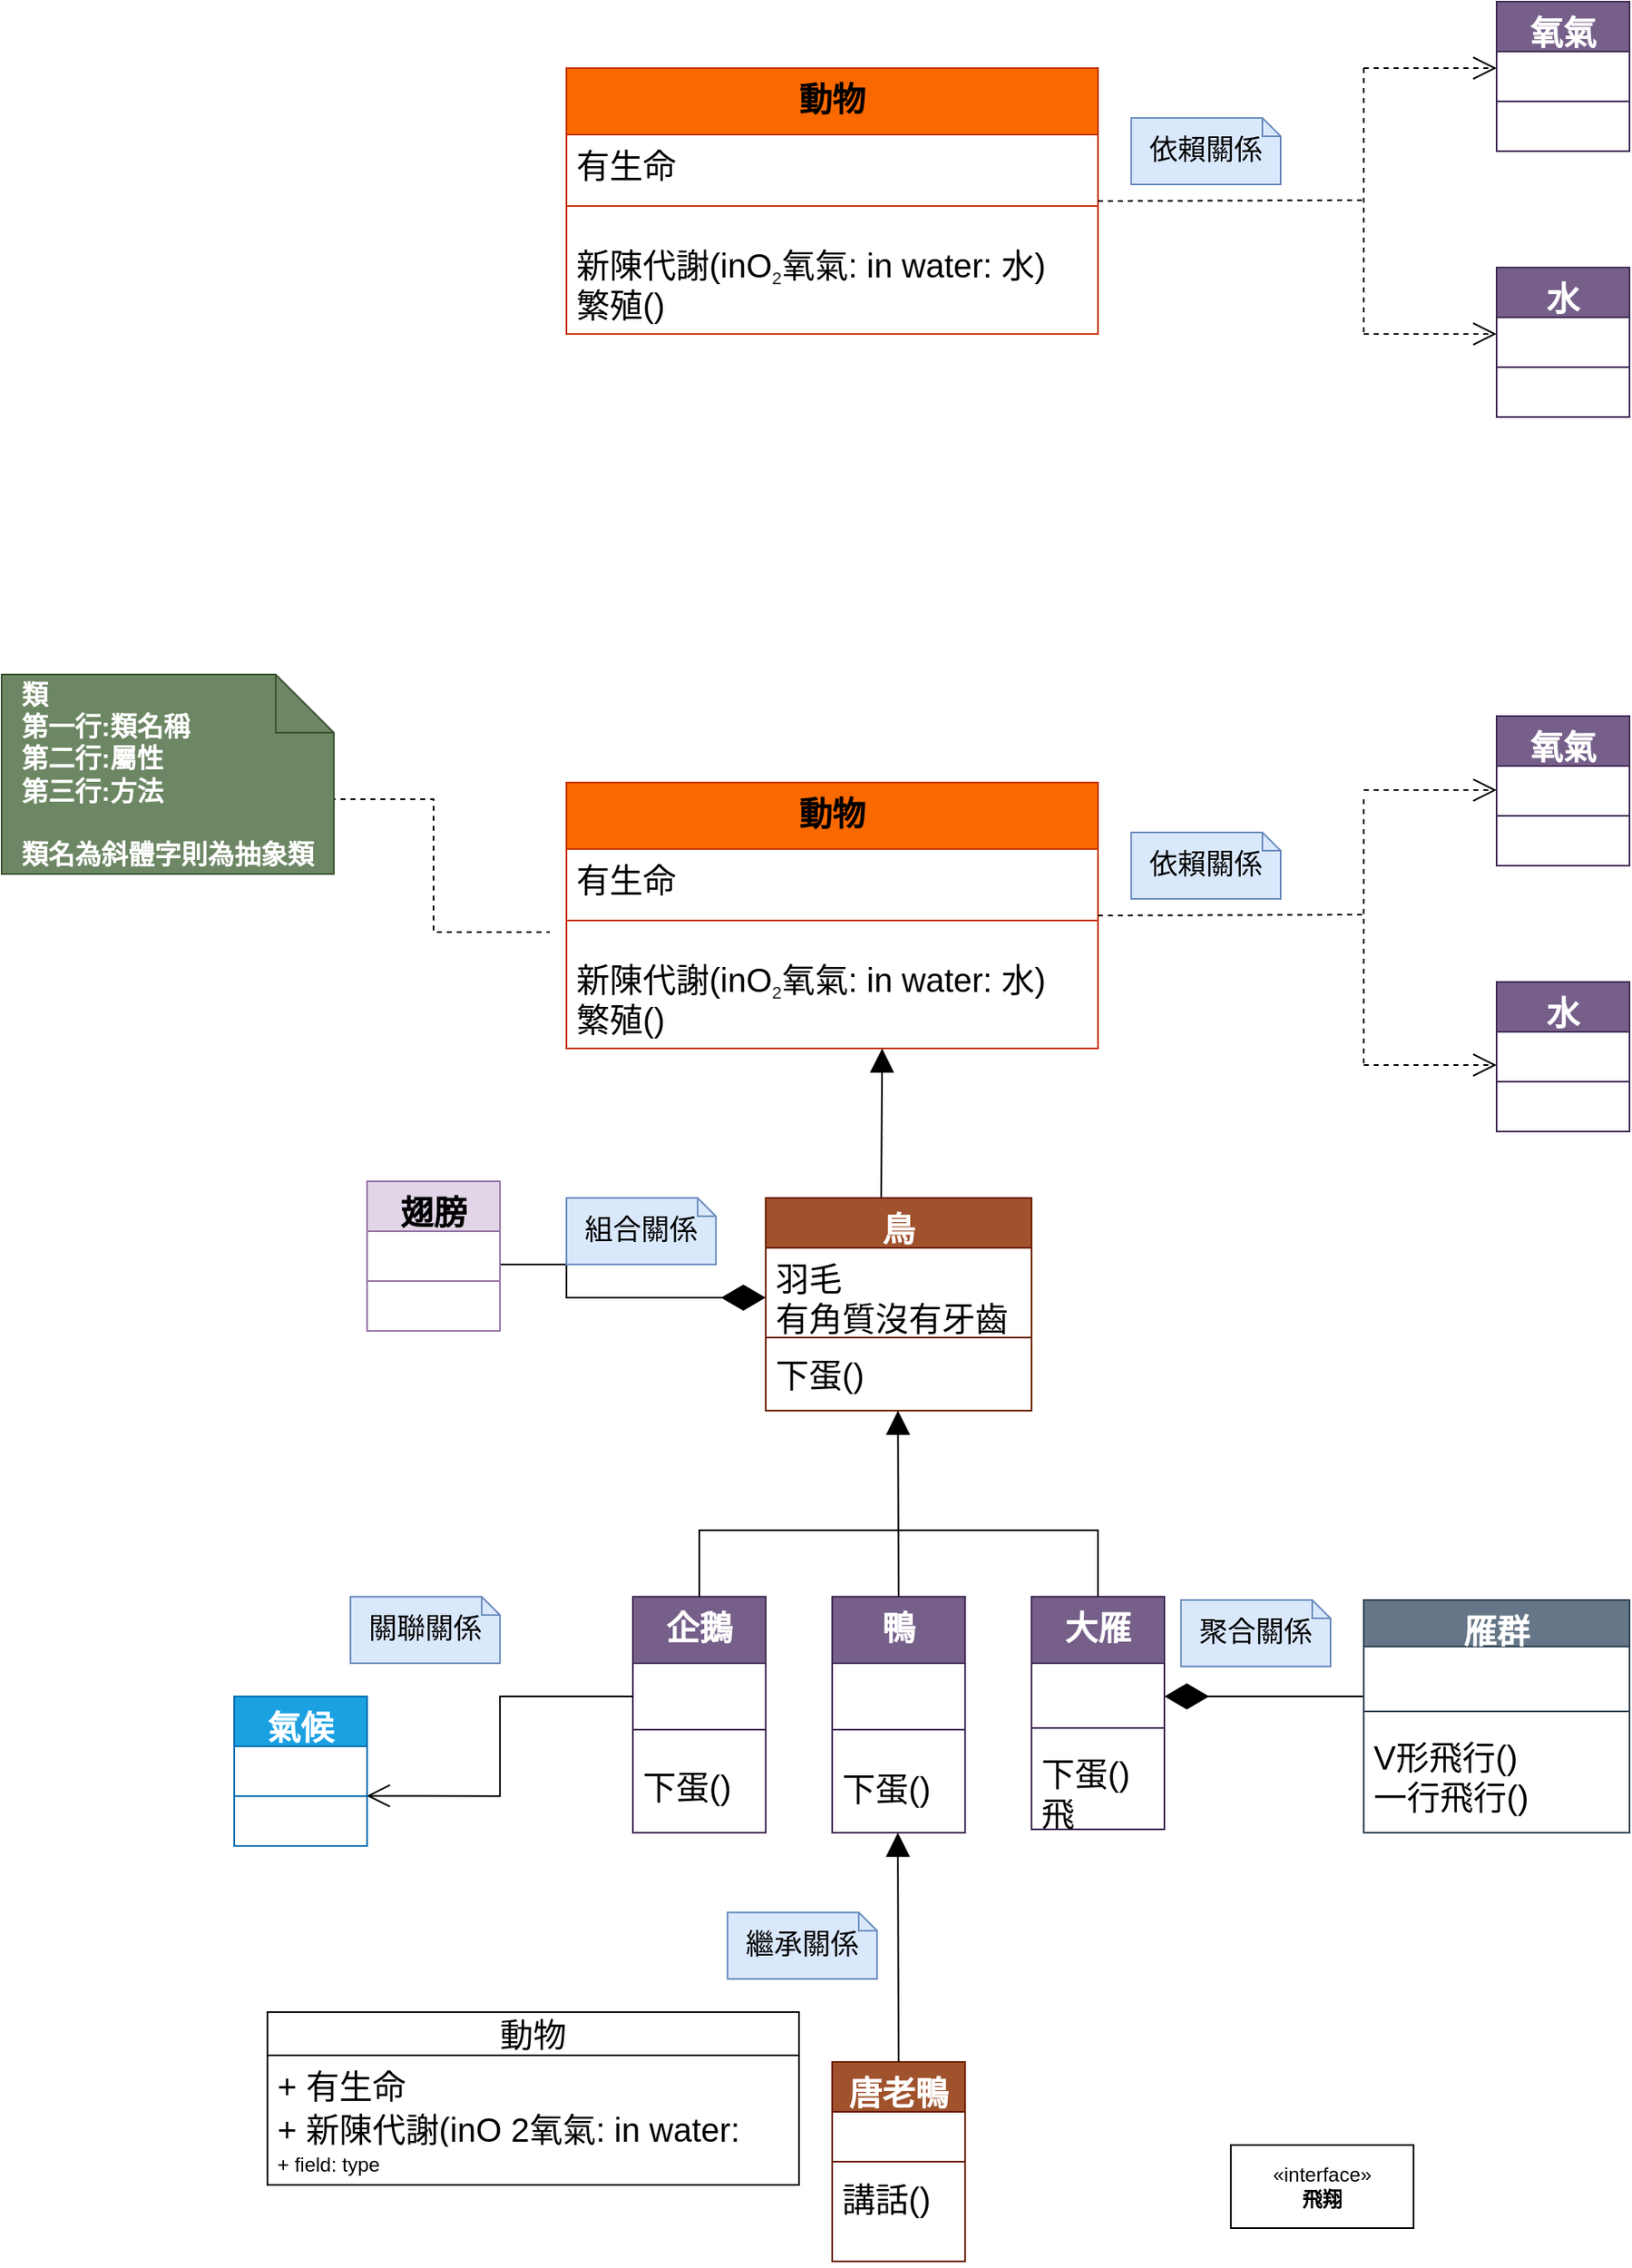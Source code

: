 <mxfile version="22.0.8" type="github">
  <diagram id="C5RBs43oDa-KdzZeNtuy" name="Page-1">
    <mxGraphModel dx="1366" dy="722" grid="1" gridSize="10" guides="1" tooltips="1" connect="1" arrows="1" fold="1" page="1" pageScale="1" pageWidth="827" pageHeight="1169" math="0" shadow="0">
      <root>
        <mxCell id="WIyWlLk6GJQsqaUBKTNV-0" />
        <mxCell id="WIyWlLk6GJQsqaUBKTNV-1" parent="WIyWlLk6GJQsqaUBKTNV-0" />
        <mxCell id="iETxbBGrQo1gQBxABtam-1" value="&lt;font style=&quot;font-size: 20px;&quot;&gt;動物&lt;/font&gt;" style="swimlane;fontStyle=1;align=center;verticalAlign=top;childLayout=stackLayout;horizontal=1;startSize=40;horizontalStack=0;resizeParent=1;resizeParentMax=0;resizeLast=0;collapsible=1;marginBottom=0;whiteSpace=wrap;html=1;arcSize=22;fillColor=#FA6800;strokeColor=#C73500;fontColor=#000000;" vertex="1" parent="WIyWlLk6GJQsqaUBKTNV-1">
          <mxGeometry x="640" y="80" width="320" height="160" as="geometry" />
        </mxCell>
        <mxCell id="iETxbBGrQo1gQBxABtam-2" value="&lt;font style=&quot;font-size: 20px;&quot;&gt;有生命&lt;/font&gt;" style="text;strokeColor=none;fillColor=none;align=left;verticalAlign=top;spacingLeft=4;spacingRight=4;overflow=hidden;rotatable=0;points=[[0,0.5],[1,0.5]];portConstraint=eastwest;whiteSpace=wrap;html=1;" vertex="1" parent="iETxbBGrQo1gQBxABtam-1">
          <mxGeometry y="40" width="320" height="26" as="geometry" />
        </mxCell>
        <mxCell id="iETxbBGrQo1gQBxABtam-3" value="" style="line;strokeWidth=1;fillColor=none;align=left;verticalAlign=middle;spacingTop=-1;spacingLeft=3;spacingRight=3;rotatable=0;labelPosition=right;points=[];portConstraint=eastwest;strokeColor=inherit;" vertex="1" parent="iETxbBGrQo1gQBxABtam-1">
          <mxGeometry y="66" width="320" height="34" as="geometry" />
        </mxCell>
        <mxCell id="iETxbBGrQo1gQBxABtam-4" value="&lt;font style=&quot;font-size: 20px;&quot;&gt;新陳代謝(inO&lt;span style=&quot;color: rgb(32, 33, 34); font-family: sans-serif; text-indent: 0em; background-color: rgb(255, 255, 255); line-height: 1.2em; display: inline-block; margin-bottom: -0.3em; vertical-align: -0.4em; font-size: 10.506px; animation-delay: -0.01ms !important; animation-duration: 0.01ms !important; animation-iteration-count: 1 !important; scroll-behavior: auto !important; transition-duration: 0ms !important;&quot;&gt;&lt;br style=&quot;animation-delay: -0.01ms !important; animation-duration: 0.01ms !important; animation-iteration-count: 1 !important; scroll-behavior: auto !important; transition-duration: 0ms !important;&quot;&gt;2&lt;/span&gt;氧氣: in water: 水)&lt;br&gt;繁殖()&lt;br&gt;&lt;/font&gt;" style="text;strokeColor=none;fillColor=none;align=left;verticalAlign=top;spacingLeft=4;spacingRight=4;overflow=hidden;rotatable=0;points=[[0,0.5],[1,0.5]];portConstraint=eastwest;whiteSpace=wrap;html=1;spacingTop=0;spacingBottom=0;" vertex="1" parent="iETxbBGrQo1gQBxABtam-1">
          <mxGeometry y="100" width="320" height="60" as="geometry" />
        </mxCell>
        <mxCell id="iETxbBGrQo1gQBxABtam-12" value="&lt;font style=&quot;font-size: 20px;&quot;&gt;氧氣&lt;/font&gt;" style="swimlane;fontStyle=1;align=center;verticalAlign=top;childLayout=stackLayout;horizontal=1;startSize=30;horizontalStack=0;resizeParent=1;resizeParentMax=0;resizeLast=0;collapsible=1;marginBottom=0;whiteSpace=wrap;html=1;fillColor=#76608a;strokeColor=#432D57;fontColor=#ffffff;" vertex="1" parent="WIyWlLk6GJQsqaUBKTNV-1">
          <mxGeometry x="1200" y="40" width="80" height="90" as="geometry" />
        </mxCell>
        <mxCell id="iETxbBGrQo1gQBxABtam-13" value="&amp;nbsp;&amp;nbsp;" style="text;strokeColor=none;fillColor=none;align=left;verticalAlign=top;spacingLeft=4;spacingRight=4;overflow=hidden;rotatable=0;points=[[0,0.5],[1,0.5]];portConstraint=eastwest;whiteSpace=wrap;html=1;" vertex="1" parent="iETxbBGrQo1gQBxABtam-12">
          <mxGeometry y="30" width="80" height="26" as="geometry" />
        </mxCell>
        <mxCell id="iETxbBGrQo1gQBxABtam-14" value="" style="line;strokeWidth=1;fillColor=none;align=left;verticalAlign=middle;spacingTop=-1;spacingLeft=3;spacingRight=3;rotatable=0;labelPosition=right;points=[];portConstraint=eastwest;strokeColor=inherit;" vertex="1" parent="iETxbBGrQo1gQBxABtam-12">
          <mxGeometry y="56" width="80" height="8" as="geometry" />
        </mxCell>
        <mxCell id="iETxbBGrQo1gQBxABtam-15" value="&amp;nbsp;&amp;nbsp;" style="text;strokeColor=none;fillColor=none;align=left;verticalAlign=top;spacingLeft=4;spacingRight=4;overflow=hidden;rotatable=0;points=[[0,0.5],[1,0.5]];portConstraint=eastwest;whiteSpace=wrap;html=1;" vertex="1" parent="iETxbBGrQo1gQBxABtam-12">
          <mxGeometry y="64" width="80" height="26" as="geometry" />
        </mxCell>
        <mxCell id="iETxbBGrQo1gQBxABtam-16" value="&lt;font style=&quot;font-size: 20px;&quot;&gt;水&lt;/font&gt;" style="swimlane;fontStyle=1;align=center;verticalAlign=top;childLayout=stackLayout;horizontal=1;startSize=30;horizontalStack=0;resizeParent=1;resizeParentMax=0;resizeLast=0;collapsible=1;marginBottom=0;whiteSpace=wrap;html=1;fillColor=#76608a;strokeColor=#432D57;fontColor=#ffffff;" vertex="1" parent="WIyWlLk6GJQsqaUBKTNV-1">
          <mxGeometry x="1200" y="200" width="80" height="90" as="geometry" />
        </mxCell>
        <mxCell id="iETxbBGrQo1gQBxABtam-17" value="&amp;nbsp;&amp;nbsp;" style="text;strokeColor=none;fillColor=none;align=left;verticalAlign=top;spacingLeft=4;spacingRight=4;overflow=hidden;rotatable=0;points=[[0,0.5],[1,0.5]];portConstraint=eastwest;whiteSpace=wrap;html=1;" vertex="1" parent="iETxbBGrQo1gQBxABtam-16">
          <mxGeometry y="30" width="80" height="26" as="geometry" />
        </mxCell>
        <mxCell id="iETxbBGrQo1gQBxABtam-18" value="" style="line;strokeWidth=1;fillColor=none;align=left;verticalAlign=middle;spacingTop=-1;spacingLeft=3;spacingRight=3;rotatable=0;labelPosition=right;points=[];portConstraint=eastwest;strokeColor=inherit;" vertex="1" parent="iETxbBGrQo1gQBxABtam-16">
          <mxGeometry y="56" width="80" height="8" as="geometry" />
        </mxCell>
        <mxCell id="iETxbBGrQo1gQBxABtam-19" value="&amp;nbsp;&amp;nbsp;" style="text;strokeColor=none;fillColor=none;align=left;verticalAlign=top;spacingLeft=4;spacingRight=4;overflow=hidden;rotatable=0;points=[[0,0.5],[1,0.5]];portConstraint=eastwest;whiteSpace=wrap;html=1;" vertex="1" parent="iETxbBGrQo1gQBxABtam-16">
          <mxGeometry y="64" width="80" height="26" as="geometry" />
        </mxCell>
        <mxCell id="iETxbBGrQo1gQBxABtam-21" value="&lt;font style=&quot;font-size: 17px;&quot;&gt;依賴關係&lt;/font&gt;" style="shape=note;size=11;whiteSpace=wrap;html=1;fillColor=#dae8fc;strokeColor=#6c8ebf;" vertex="1" parent="WIyWlLk6GJQsqaUBKTNV-1">
          <mxGeometry x="980" y="110" width="90" height="40" as="geometry" />
        </mxCell>
        <mxCell id="iETxbBGrQo1gQBxABtam-56" value="" style="endArrow=none;dashed=1;endFill=0;endSize=12;html=1;rounded=0;strokeWidth=1;" edge="1" parent="WIyWlLk6GJQsqaUBKTNV-1">
          <mxGeometry width="160" relative="1" as="geometry">
            <mxPoint x="1120" y="80" as="sourcePoint" />
            <mxPoint x="1120" y="240" as="targetPoint" />
          </mxGeometry>
        </mxCell>
        <mxCell id="iETxbBGrQo1gQBxABtam-57" value="" style="endArrow=none;dashed=1;endFill=0;endSize=12;html=1;rounded=0;strokeWidth=1;exitX=1;exitY=0.5;exitDx=0;exitDy=0;" edge="1" parent="WIyWlLk6GJQsqaUBKTNV-1" source="iETxbBGrQo1gQBxABtam-1">
          <mxGeometry width="160" relative="1" as="geometry">
            <mxPoint x="980" y="159.5" as="sourcePoint" />
            <mxPoint x="1120" y="159.5" as="targetPoint" />
          </mxGeometry>
        </mxCell>
        <mxCell id="iETxbBGrQo1gQBxABtam-58" value="&lt;font style=&quot;font-size: 20px;&quot;&gt;動物&lt;/font&gt;" style="swimlane;fontStyle=1;align=center;verticalAlign=top;childLayout=stackLayout;horizontal=1;startSize=40;horizontalStack=0;resizeParent=1;resizeParentMax=0;resizeLast=0;collapsible=1;marginBottom=0;whiteSpace=wrap;html=1;arcSize=22;fillColor=#FA6800;strokeColor=#C73500;fontColor=#000000;" vertex="1" parent="WIyWlLk6GJQsqaUBKTNV-1">
          <mxGeometry x="640" y="510" width="320" height="160" as="geometry" />
        </mxCell>
        <mxCell id="iETxbBGrQo1gQBxABtam-59" value="&lt;font style=&quot;font-size: 20px;&quot;&gt;有生命&lt;/font&gt;" style="text;strokeColor=none;fillColor=none;align=left;verticalAlign=top;spacingLeft=4;spacingRight=4;overflow=hidden;rotatable=0;points=[[0,0.5],[1,0.5]];portConstraint=eastwest;whiteSpace=wrap;html=1;" vertex="1" parent="iETxbBGrQo1gQBxABtam-58">
          <mxGeometry y="40" width="320" height="26" as="geometry" />
        </mxCell>
        <mxCell id="iETxbBGrQo1gQBxABtam-60" value="" style="line;strokeWidth=1;fillColor=none;align=left;verticalAlign=middle;spacingTop=-1;spacingLeft=3;spacingRight=3;rotatable=0;labelPosition=right;points=[];portConstraint=eastwest;strokeColor=inherit;" vertex="1" parent="iETxbBGrQo1gQBxABtam-58">
          <mxGeometry y="66" width="320" height="34" as="geometry" />
        </mxCell>
        <mxCell id="iETxbBGrQo1gQBxABtam-61" value="&lt;font style=&quot;font-size: 20px;&quot;&gt;新陳代謝(inO&lt;span style=&quot;color: rgb(32, 33, 34); font-family: sans-serif; text-indent: 0em; background-color: rgb(255, 255, 255); line-height: 1.2em; display: inline-block; margin-bottom: -0.3em; vertical-align: -0.4em; font-size: 10.506px; animation-delay: -0.01ms !important; animation-duration: 0.01ms !important; animation-iteration-count: 1 !important; scroll-behavior: auto !important; transition-duration: 0ms !important;&quot;&gt;&lt;br style=&quot;animation-delay: -0.01ms !important; animation-duration: 0.01ms !important; animation-iteration-count: 1 !important; scroll-behavior: auto !important; transition-duration: 0ms !important;&quot;&gt;2&lt;/span&gt;氧氣: in water: 水)&lt;br&gt;繁殖()&lt;br&gt;&lt;/font&gt;" style="text;strokeColor=none;fillColor=none;align=left;verticalAlign=top;spacingLeft=4;spacingRight=4;overflow=hidden;rotatable=0;points=[[0,0.5],[1,0.5]];portConstraint=eastwest;whiteSpace=wrap;html=1;spacingTop=0;spacingBottom=0;" vertex="1" parent="iETxbBGrQo1gQBxABtam-58">
          <mxGeometry y="100" width="320" height="60" as="geometry" />
        </mxCell>
        <mxCell id="iETxbBGrQo1gQBxABtam-62" value="&lt;font style=&quot;font-size: 20px;&quot;&gt;氧氣&lt;/font&gt;" style="swimlane;fontStyle=1;align=center;verticalAlign=top;childLayout=stackLayout;horizontal=1;startSize=30;horizontalStack=0;resizeParent=1;resizeParentMax=0;resizeLast=0;collapsible=1;marginBottom=0;whiteSpace=wrap;html=1;fillColor=#76608a;strokeColor=#432D57;fontColor=#ffffff;" vertex="1" parent="WIyWlLk6GJQsqaUBKTNV-1">
          <mxGeometry x="1200" y="470" width="80" height="90" as="geometry" />
        </mxCell>
        <mxCell id="iETxbBGrQo1gQBxABtam-63" value="&amp;nbsp;&amp;nbsp;" style="text;strokeColor=none;fillColor=none;align=left;verticalAlign=top;spacingLeft=4;spacingRight=4;overflow=hidden;rotatable=0;points=[[0,0.5],[1,0.5]];portConstraint=eastwest;whiteSpace=wrap;html=1;" vertex="1" parent="iETxbBGrQo1gQBxABtam-62">
          <mxGeometry y="30" width="80" height="26" as="geometry" />
        </mxCell>
        <mxCell id="iETxbBGrQo1gQBxABtam-64" value="" style="line;strokeWidth=1;fillColor=none;align=left;verticalAlign=middle;spacingTop=-1;spacingLeft=3;spacingRight=3;rotatable=0;labelPosition=right;points=[];portConstraint=eastwest;strokeColor=inherit;" vertex="1" parent="iETxbBGrQo1gQBxABtam-62">
          <mxGeometry y="56" width="80" height="8" as="geometry" />
        </mxCell>
        <mxCell id="iETxbBGrQo1gQBxABtam-65" value="&amp;nbsp;&amp;nbsp;" style="text;strokeColor=none;fillColor=none;align=left;verticalAlign=top;spacingLeft=4;spacingRight=4;overflow=hidden;rotatable=0;points=[[0,0.5],[1,0.5]];portConstraint=eastwest;whiteSpace=wrap;html=1;" vertex="1" parent="iETxbBGrQo1gQBxABtam-62">
          <mxGeometry y="64" width="80" height="26" as="geometry" />
        </mxCell>
        <mxCell id="iETxbBGrQo1gQBxABtam-66" value="&lt;font style=&quot;font-size: 20px;&quot;&gt;水&lt;/font&gt;" style="swimlane;fontStyle=1;align=center;verticalAlign=top;childLayout=stackLayout;horizontal=1;startSize=30;horizontalStack=0;resizeParent=1;resizeParentMax=0;resizeLast=0;collapsible=1;marginBottom=0;whiteSpace=wrap;html=1;fillColor=#76608a;strokeColor=#432D57;fontColor=#ffffff;" vertex="1" parent="WIyWlLk6GJQsqaUBKTNV-1">
          <mxGeometry x="1200" y="630" width="80" height="90" as="geometry" />
        </mxCell>
        <mxCell id="iETxbBGrQo1gQBxABtam-67" value="&amp;nbsp;&amp;nbsp;" style="text;strokeColor=none;fillColor=none;align=left;verticalAlign=top;spacingLeft=4;spacingRight=4;overflow=hidden;rotatable=0;points=[[0,0.5],[1,0.5]];portConstraint=eastwest;whiteSpace=wrap;html=1;" vertex="1" parent="iETxbBGrQo1gQBxABtam-66">
          <mxGeometry y="30" width="80" height="26" as="geometry" />
        </mxCell>
        <mxCell id="iETxbBGrQo1gQBxABtam-68" value="" style="line;strokeWidth=1;fillColor=none;align=left;verticalAlign=middle;spacingTop=-1;spacingLeft=3;spacingRight=3;rotatable=0;labelPosition=right;points=[];portConstraint=eastwest;strokeColor=inherit;" vertex="1" parent="iETxbBGrQo1gQBxABtam-66">
          <mxGeometry y="56" width="80" height="8" as="geometry" />
        </mxCell>
        <mxCell id="iETxbBGrQo1gQBxABtam-69" value="&amp;nbsp;&amp;nbsp;" style="text;strokeColor=none;fillColor=none;align=left;verticalAlign=top;spacingLeft=4;spacingRight=4;overflow=hidden;rotatable=0;points=[[0,0.5],[1,0.5]];portConstraint=eastwest;whiteSpace=wrap;html=1;" vertex="1" parent="iETxbBGrQo1gQBxABtam-66">
          <mxGeometry y="64" width="80" height="26" as="geometry" />
        </mxCell>
        <mxCell id="iETxbBGrQo1gQBxABtam-70" value="&lt;font style=&quot;font-size: 17px;&quot;&gt;依賴關係&lt;/font&gt;" style="shape=note;size=11;whiteSpace=wrap;html=1;fillColor=#dae8fc;strokeColor=#6c8ebf;" vertex="1" parent="WIyWlLk6GJQsqaUBKTNV-1">
          <mxGeometry x="980" y="540" width="90" height="40" as="geometry" />
        </mxCell>
        <mxCell id="iETxbBGrQo1gQBxABtam-73" value="" style="endArrow=none;dashed=1;endFill=0;endSize=12;html=1;rounded=0;strokeWidth=1;" edge="1" parent="WIyWlLk6GJQsqaUBKTNV-1">
          <mxGeometry width="160" relative="1" as="geometry">
            <mxPoint x="1120" y="520" as="sourcePoint" />
            <mxPoint x="1120" y="680" as="targetPoint" />
          </mxGeometry>
        </mxCell>
        <mxCell id="iETxbBGrQo1gQBxABtam-74" value="" style="endArrow=none;dashed=1;endFill=0;endSize=12;html=1;rounded=0;strokeWidth=1;exitX=1;exitY=0.5;exitDx=0;exitDy=0;" edge="1" parent="WIyWlLk6GJQsqaUBKTNV-1" source="iETxbBGrQo1gQBxABtam-58">
          <mxGeometry width="160" relative="1" as="geometry">
            <mxPoint x="980" y="589.5" as="sourcePoint" />
            <mxPoint x="1120" y="589.5" as="targetPoint" />
          </mxGeometry>
        </mxCell>
        <mxCell id="iETxbBGrQo1gQBxABtam-75" value="" style="endArrow=none;dashed=1;endFill=0;endSize=12;html=1;rounded=0;strokeWidth=1;" edge="1" parent="WIyWlLk6GJQsqaUBKTNV-1">
          <mxGeometry width="160" relative="1" as="geometry">
            <mxPoint x="480" y="520" as="sourcePoint" />
            <mxPoint x="630" y="600" as="targetPoint" />
            <Array as="points">
              <mxPoint x="560" y="520" />
              <mxPoint x="560" y="600" />
            </Array>
          </mxGeometry>
        </mxCell>
        <mxCell id="iETxbBGrQo1gQBxABtam-76" value="&lt;div style=&quot;text-align: left; font-size: 16px;&quot;&gt;&lt;span style=&quot;background-color: initial;&quot;&gt;&lt;font style=&quot;font-size: 16px;&quot;&gt;&lt;b&gt;類&lt;/b&gt;&lt;/font&gt;&lt;/span&gt;&lt;/div&gt;&lt;div style=&quot;text-align: left; font-size: 16px;&quot;&gt;&lt;span style=&quot;background-color: initial;&quot;&gt;&lt;font style=&quot;font-size: 16px;&quot;&gt;&lt;b&gt;第一行:類名稱&lt;/b&gt;&lt;/font&gt;&lt;/span&gt;&lt;/div&gt;&lt;div style=&quot;text-align: left; font-size: 16px;&quot;&gt;&lt;span style=&quot;background-color: initial;&quot;&gt;&lt;font style=&quot;font-size: 16px;&quot;&gt;&lt;b&gt;第二行:屬性&lt;/b&gt;&lt;/font&gt;&lt;/span&gt;&lt;/div&gt;&lt;div style=&quot;text-align: left; font-size: 16px;&quot;&gt;&lt;span style=&quot;background-color: initial;&quot;&gt;&lt;font style=&quot;font-size: 16px;&quot;&gt;&lt;b&gt;第三行:方法&lt;/b&gt;&lt;/font&gt;&lt;/span&gt;&lt;/div&gt;&lt;div style=&quot;text-align: left; font-size: 16px;&quot;&gt;&lt;font style=&quot;font-size: 16px;&quot;&gt;&lt;b&gt;&lt;br&gt;&lt;/b&gt;&lt;/font&gt;&lt;/div&gt;&lt;div style=&quot;text-align: left; font-size: 16px;&quot;&gt;&lt;span style=&quot;background-color: initial;&quot;&gt;&lt;font style=&quot;font-size: 16px;&quot;&gt;&lt;b&gt;類名為斜體字則為抽象類&lt;/b&gt;&lt;/font&gt;&lt;/span&gt;&lt;/div&gt;" style="shape=note;size=35;whiteSpace=wrap;html=1;fillColor=#6d8764;strokeColor=#3A5431;fontColor=#ffffff;" vertex="1" parent="WIyWlLk6GJQsqaUBKTNV-1">
          <mxGeometry x="300" y="445" width="200" height="120" as="geometry" />
        </mxCell>
        <mxCell id="iETxbBGrQo1gQBxABtam-77" value="&lt;font style=&quot;font-size: 20px;&quot;&gt;鳥&lt;/font&gt;" style="swimlane;fontStyle=1;align=center;verticalAlign=top;childLayout=stackLayout;horizontal=1;startSize=30;horizontalStack=0;resizeParent=1;resizeParentMax=0;resizeLast=0;collapsible=1;marginBottom=0;whiteSpace=wrap;html=1;fillColor=#a0522d;strokeColor=#6D1F00;fontColor=#ffffff;" vertex="1" parent="WIyWlLk6GJQsqaUBKTNV-1">
          <mxGeometry x="760" y="760" width="160" height="128" as="geometry" />
        </mxCell>
        <mxCell id="iETxbBGrQo1gQBxABtam-78" value="&lt;font style=&quot;font-size: 20px;&quot;&gt;羽毛&lt;br&gt;有角質沒有牙齒&lt;/font&gt;" style="text;strokeColor=none;fillColor=none;align=left;verticalAlign=top;spacingLeft=4;spacingRight=4;overflow=hidden;rotatable=0;points=[[0,0.5],[1,0.5]];portConstraint=eastwest;whiteSpace=wrap;html=1;" vertex="1" parent="iETxbBGrQo1gQBxABtam-77">
          <mxGeometry y="30" width="160" height="50" as="geometry" />
        </mxCell>
        <mxCell id="iETxbBGrQo1gQBxABtam-79" value="" style="line;strokeWidth=1;fillColor=none;align=left;verticalAlign=middle;spacingTop=-1;spacingLeft=3;spacingRight=3;rotatable=0;labelPosition=right;points=[];portConstraint=eastwest;strokeColor=inherit;" vertex="1" parent="iETxbBGrQo1gQBxABtam-77">
          <mxGeometry y="80" width="160" height="8" as="geometry" />
        </mxCell>
        <mxCell id="iETxbBGrQo1gQBxABtam-80" value="&lt;font style=&quot;font-size: 20px;&quot;&gt;下蛋()&lt;/font&gt;" style="text;strokeColor=none;fillColor=none;align=left;verticalAlign=top;spacingLeft=4;spacingRight=4;overflow=hidden;rotatable=0;points=[[0,0.5],[1,0.5]];portConstraint=eastwest;whiteSpace=wrap;html=1;" vertex="1" parent="iETxbBGrQo1gQBxABtam-77">
          <mxGeometry y="88" width="160" height="40" as="geometry" />
        </mxCell>
        <mxCell id="iETxbBGrQo1gQBxABtam-81" value="" style="endArrow=open;endFill=1;endSize=12;html=1;rounded=0;dashed=1;" edge="1" parent="WIyWlLk6GJQsqaUBKTNV-1">
          <mxGeometry width="160" relative="1" as="geometry">
            <mxPoint x="1120" y="680" as="sourcePoint" />
            <mxPoint x="1200" y="680" as="targetPoint" />
          </mxGeometry>
        </mxCell>
        <mxCell id="iETxbBGrQo1gQBxABtam-82" value="" style="endArrow=open;endFill=1;endSize=12;html=1;rounded=0;dashed=1;" edge="1" parent="WIyWlLk6GJQsqaUBKTNV-1">
          <mxGeometry width="160" relative="1" as="geometry">
            <mxPoint x="1120" y="514.52" as="sourcePoint" />
            <mxPoint x="1200" y="514.52" as="targetPoint" />
          </mxGeometry>
        </mxCell>
        <mxCell id="iETxbBGrQo1gQBxABtam-83" value="" style="endArrow=open;endFill=1;endSize=12;html=1;rounded=0;dashed=1;" edge="1" parent="WIyWlLk6GJQsqaUBKTNV-1">
          <mxGeometry width="160" relative="1" as="geometry">
            <mxPoint x="1120" y="240" as="sourcePoint" />
            <mxPoint x="1200" y="240" as="targetPoint" />
          </mxGeometry>
        </mxCell>
        <mxCell id="iETxbBGrQo1gQBxABtam-84" value="" style="endArrow=open;endFill=1;endSize=12;html=1;rounded=0;dashed=1;" edge="1" parent="WIyWlLk6GJQsqaUBKTNV-1">
          <mxGeometry width="160" relative="1" as="geometry">
            <mxPoint x="1120" y="80" as="sourcePoint" />
            <mxPoint x="1200" y="80" as="targetPoint" />
          </mxGeometry>
        </mxCell>
        <mxCell id="iETxbBGrQo1gQBxABtam-86" value="" style="endArrow=block;endFill=1;endSize=12;html=1;rounded=0;exitX=0.46;exitY=-0.008;exitDx=0;exitDy=0;exitPerimeter=0;entryX=0.594;entryY=1;entryDx=0;entryDy=0;entryPerimeter=0;" edge="1" parent="WIyWlLk6GJQsqaUBKTNV-1" target="iETxbBGrQo1gQBxABtam-61">
          <mxGeometry width="160" relative="1" as="geometry">
            <mxPoint x="829.52" y="759.576" as="sourcePoint" />
            <mxPoint x="830" y="670" as="targetPoint" />
          </mxGeometry>
        </mxCell>
        <mxCell id="iETxbBGrQo1gQBxABtam-87" value="" style="endArrow=diamondThin;endFill=1;endSize=24;html=1;rounded=0;strokeColor=default;" edge="1" parent="WIyWlLk6GJQsqaUBKTNV-1">
          <mxGeometry width="160" relative="1" as="geometry">
            <mxPoint x="600" y="800" as="sourcePoint" />
            <mxPoint x="760" y="820" as="targetPoint" />
            <Array as="points">
              <mxPoint x="640" y="800" />
              <mxPoint x="640" y="820" />
            </Array>
          </mxGeometry>
        </mxCell>
        <mxCell id="iETxbBGrQo1gQBxABtam-88" value="&lt;font style=&quot;font-size: 20px;&quot;&gt;翅膀&lt;/font&gt;" style="swimlane;fontStyle=1;align=center;verticalAlign=top;childLayout=stackLayout;horizontal=1;startSize=30;horizontalStack=0;resizeParent=1;resizeParentMax=0;resizeLast=0;collapsible=1;marginBottom=0;whiteSpace=wrap;html=1;fillColor=#e1d5e7;strokeColor=#9673a6;" vertex="1" parent="WIyWlLk6GJQsqaUBKTNV-1">
          <mxGeometry x="520" y="750" width="80" height="90" as="geometry" />
        </mxCell>
        <mxCell id="iETxbBGrQo1gQBxABtam-89" value="&amp;nbsp;&amp;nbsp;" style="text;strokeColor=none;fillColor=none;align=left;verticalAlign=top;spacingLeft=4;spacingRight=4;overflow=hidden;rotatable=0;points=[[0,0.5],[1,0.5]];portConstraint=eastwest;whiteSpace=wrap;html=1;" vertex="1" parent="iETxbBGrQo1gQBxABtam-88">
          <mxGeometry y="30" width="80" height="26" as="geometry" />
        </mxCell>
        <mxCell id="iETxbBGrQo1gQBxABtam-90" value="" style="line;strokeWidth=1;fillColor=none;align=left;verticalAlign=middle;spacingTop=-1;spacingLeft=3;spacingRight=3;rotatable=0;labelPosition=right;points=[];portConstraint=eastwest;strokeColor=inherit;" vertex="1" parent="iETxbBGrQo1gQBxABtam-88">
          <mxGeometry y="56" width="80" height="8" as="geometry" />
        </mxCell>
        <mxCell id="iETxbBGrQo1gQBxABtam-91" value="&amp;nbsp;&amp;nbsp;" style="text;strokeColor=none;fillColor=none;align=left;verticalAlign=top;spacingLeft=4;spacingRight=4;overflow=hidden;rotatable=0;points=[[0,0.5],[1,0.5]];portConstraint=eastwest;whiteSpace=wrap;html=1;" vertex="1" parent="iETxbBGrQo1gQBxABtam-88">
          <mxGeometry y="64" width="80" height="26" as="geometry" />
        </mxCell>
        <mxCell id="iETxbBGrQo1gQBxABtam-92" value="&lt;font style=&quot;font-size: 17px;&quot;&gt;組合關係&lt;/font&gt;" style="shape=note;size=11;whiteSpace=wrap;html=1;fillColor=#dae8fc;strokeColor=#6c8ebf;" vertex="1" parent="WIyWlLk6GJQsqaUBKTNV-1">
          <mxGeometry x="640" y="760" width="90" height="40" as="geometry" />
        </mxCell>
        <mxCell id="iETxbBGrQo1gQBxABtam-93" value="&lt;font style=&quot;font-size: 20px;&quot;&gt;企鵝&lt;/font&gt;" style="swimlane;fontStyle=1;align=center;verticalAlign=top;childLayout=stackLayout;horizontal=1;startSize=40;horizontalStack=0;resizeParent=1;resizeParentMax=0;resizeLast=0;collapsible=1;marginBottom=0;whiteSpace=wrap;html=1;fillColor=#76608a;strokeColor=#432D57;fontColor=#ffffff;" vertex="1" parent="WIyWlLk6GJQsqaUBKTNV-1">
          <mxGeometry x="680" y="1000" width="80" height="142" as="geometry" />
        </mxCell>
        <mxCell id="iETxbBGrQo1gQBxABtam-94" value="&amp;nbsp;&amp;nbsp;" style="text;strokeColor=none;fillColor=none;align=left;verticalAlign=top;spacingLeft=4;spacingRight=4;overflow=hidden;rotatable=0;points=[[0,0.5],[1,0.5]];portConstraint=eastwest;whiteSpace=wrap;html=1;" vertex="1" parent="iETxbBGrQo1gQBxABtam-93">
          <mxGeometry y="40" width="80" height="30" as="geometry" />
        </mxCell>
        <mxCell id="iETxbBGrQo1gQBxABtam-95" value="" style="line;strokeWidth=1;fillColor=none;align=left;verticalAlign=middle;spacingTop=-1;spacingLeft=3;spacingRight=3;rotatable=0;labelPosition=right;points=[];portConstraint=eastwest;strokeColor=inherit;" vertex="1" parent="iETxbBGrQo1gQBxABtam-93">
          <mxGeometry y="70" width="80" height="20" as="geometry" />
        </mxCell>
        <mxCell id="iETxbBGrQo1gQBxABtam-96" value="&lt;p style=&quot;line-height: 110%;&quot;&gt;&lt;font style=&quot;font-size: 20px;&quot;&gt;下蛋()&lt;/font&gt;&lt;/p&gt;" style="text;strokeColor=none;fillColor=none;align=left;verticalAlign=top;spacingLeft=4;spacingRight=4;overflow=hidden;rotatable=0;points=[[0,0.5],[1,0.5]];portConstraint=eastwest;whiteSpace=wrap;html=1;" vertex="1" parent="iETxbBGrQo1gQBxABtam-93">
          <mxGeometry y="90" width="80" height="52" as="geometry" />
        </mxCell>
        <mxCell id="iETxbBGrQo1gQBxABtam-105" value="&lt;font style=&quot;font-size: 20px;&quot;&gt;大雁&lt;/font&gt;" style="swimlane;fontStyle=1;align=center;verticalAlign=top;childLayout=stackLayout;horizontal=1;startSize=40;horizontalStack=0;resizeParent=1;resizeParentMax=0;resizeLast=0;collapsible=1;marginBottom=0;whiteSpace=wrap;html=1;fillColor=#76608a;strokeColor=#432D57;fontColor=#ffffff;" vertex="1" parent="WIyWlLk6GJQsqaUBKTNV-1">
          <mxGeometry x="920" y="1000" width="80" height="140" as="geometry" />
        </mxCell>
        <mxCell id="iETxbBGrQo1gQBxABtam-106" value="&amp;nbsp;&amp;nbsp;" style="text;strokeColor=none;fillColor=none;align=left;verticalAlign=top;spacingLeft=4;spacingRight=4;overflow=hidden;rotatable=0;points=[[0,0.5],[1,0.5]];portConstraint=eastwest;whiteSpace=wrap;html=1;" vertex="1" parent="iETxbBGrQo1gQBxABtam-105">
          <mxGeometry y="40" width="80" height="30" as="geometry" />
        </mxCell>
        <mxCell id="iETxbBGrQo1gQBxABtam-107" value="" style="line;strokeWidth=1;fillColor=none;align=left;verticalAlign=middle;spacingTop=-1;spacingLeft=3;spacingRight=3;rotatable=0;labelPosition=right;points=[];portConstraint=eastwest;strokeColor=inherit;" vertex="1" parent="iETxbBGrQo1gQBxABtam-105">
          <mxGeometry y="70" width="80" height="18" as="geometry" />
        </mxCell>
        <mxCell id="iETxbBGrQo1gQBxABtam-108" value="&lt;font style=&quot;font-size: 20px;&quot;&gt;下蛋()&lt;br&gt;飛&lt;/font&gt;" style="text;strokeColor=none;fillColor=none;align=left;verticalAlign=top;spacingLeft=4;spacingRight=4;overflow=hidden;rotatable=0;points=[[0,0.5],[1,0.5]];portConstraint=eastwest;whiteSpace=wrap;html=1;" vertex="1" parent="iETxbBGrQo1gQBxABtam-105">
          <mxGeometry y="88" width="80" height="52" as="geometry" />
        </mxCell>
        <mxCell id="iETxbBGrQo1gQBxABtam-109" value="&lt;font style=&quot;font-size: 20px;&quot;&gt;鴨&lt;/font&gt;" style="swimlane;fontStyle=1;align=center;verticalAlign=top;childLayout=stackLayout;horizontal=1;startSize=40;horizontalStack=0;resizeParent=1;resizeParentMax=0;resizeLast=0;collapsible=1;marginBottom=0;whiteSpace=wrap;html=1;fillColor=#76608a;strokeColor=#432D57;fontColor=#ffffff;" vertex="1" parent="WIyWlLk6GJQsqaUBKTNV-1">
          <mxGeometry x="800" y="1000" width="80" height="142" as="geometry" />
        </mxCell>
        <mxCell id="iETxbBGrQo1gQBxABtam-110" value="&amp;nbsp;&amp;nbsp;" style="text;strokeColor=none;fillColor=none;align=left;verticalAlign=top;spacingLeft=4;spacingRight=4;overflow=hidden;rotatable=0;points=[[0,0.5],[1,0.5]];portConstraint=eastwest;whiteSpace=wrap;html=1;" vertex="1" parent="iETxbBGrQo1gQBxABtam-109">
          <mxGeometry y="40" width="80" height="30" as="geometry" />
        </mxCell>
        <mxCell id="iETxbBGrQo1gQBxABtam-111" value="" style="line;strokeWidth=1;fillColor=none;align=left;verticalAlign=middle;spacingTop=-1;spacingLeft=3;spacingRight=3;rotatable=0;labelPosition=right;points=[];portConstraint=eastwest;strokeColor=inherit;" vertex="1" parent="iETxbBGrQo1gQBxABtam-109">
          <mxGeometry y="70" width="80" height="20" as="geometry" />
        </mxCell>
        <mxCell id="iETxbBGrQo1gQBxABtam-112" value="&lt;p style=&quot;line-height: 126%;&quot;&gt;&lt;font style=&quot;font-size: 20px;&quot;&gt;下蛋()&lt;/font&gt;&lt;/p&gt;" style="text;strokeColor=none;fillColor=none;align=left;verticalAlign=top;spacingLeft=4;spacingRight=4;overflow=hidden;rotatable=0;points=[[0,0.5],[1,0.5]];portConstraint=eastwest;whiteSpace=wrap;html=1;" vertex="1" parent="iETxbBGrQo1gQBxABtam-109">
          <mxGeometry y="90" width="80" height="52" as="geometry" />
        </mxCell>
        <mxCell id="iETxbBGrQo1gQBxABtam-113" value="" style="endArrow=none;html=1;rounded=0;entryX=0.5;entryY=0;entryDx=0;entryDy=0;exitX=0.5;exitY=0;exitDx=0;exitDy=0;exitPerimeter=0;" edge="1" parent="WIyWlLk6GJQsqaUBKTNV-1" source="iETxbBGrQo1gQBxABtam-93" target="iETxbBGrQo1gQBxABtam-105">
          <mxGeometry relative="1" as="geometry">
            <mxPoint x="720" y="990" as="sourcePoint" />
            <mxPoint x="960" y="990" as="targetPoint" />
            <Array as="points">
              <mxPoint x="720" y="960" />
              <mxPoint x="840" y="960" />
              <mxPoint x="960" y="960" />
            </Array>
          </mxGeometry>
        </mxCell>
        <mxCell id="iETxbBGrQo1gQBxABtam-114" value="" style="endArrow=block;endFill=1;endSize=12;html=1;rounded=0;entryX=0.574;entryY=0.99;entryDx=0;entryDy=0;entryPerimeter=0;exitX=0.5;exitY=0;exitDx=0;exitDy=0;" edge="1" parent="WIyWlLk6GJQsqaUBKTNV-1" source="iETxbBGrQo1gQBxABtam-109">
          <mxGeometry width="160" relative="1" as="geometry">
            <mxPoint x="840" y="990" as="sourcePoint" />
            <mxPoint x="839.6" y="888.004" as="targetPoint" />
          </mxGeometry>
        </mxCell>
        <mxCell id="iETxbBGrQo1gQBxABtam-117" value="" style="endArrow=diamondThin;endFill=1;endSize=24;html=1;rounded=0;strokeColor=default;" edge="1" parent="WIyWlLk6GJQsqaUBKTNV-1">
          <mxGeometry width="160" relative="1" as="geometry">
            <mxPoint x="1095" y="1060" as="sourcePoint" />
            <mxPoint x="1000" y="1060" as="targetPoint" />
            <Array as="points">
              <mxPoint x="1120" y="1060" />
              <mxPoint x="1075" y="1060" />
            </Array>
          </mxGeometry>
        </mxCell>
        <mxCell id="iETxbBGrQo1gQBxABtam-118" value="&lt;font style=&quot;font-size: 17px;&quot;&gt;聚合關係&lt;/font&gt;" style="shape=note;size=11;whiteSpace=wrap;html=1;fillColor=#dae8fc;strokeColor=#6c8ebf;" vertex="1" parent="WIyWlLk6GJQsqaUBKTNV-1">
          <mxGeometry x="1010" y="1002" width="90" height="40" as="geometry" />
        </mxCell>
        <mxCell id="iETxbBGrQo1gQBxABtam-119" value="&lt;font style=&quot;font-size: 20px;&quot;&gt;雁群&lt;/font&gt;" style="swimlane;fontStyle=1;align=center;verticalAlign=top;childLayout=stackLayout;horizontal=1;startSize=28;horizontalStack=0;resizeParent=1;resizeParentMax=0;resizeLast=0;collapsible=1;marginBottom=0;whiteSpace=wrap;html=1;fillColor=#647687;strokeColor=#314354;fontColor=#ffffff;" vertex="1" parent="WIyWlLk6GJQsqaUBKTNV-1">
          <mxGeometry x="1120" y="1002" width="160" height="140" as="geometry" />
        </mxCell>
        <mxCell id="iETxbBGrQo1gQBxABtam-120" value="&amp;nbsp;&amp;nbsp;" style="text;strokeColor=none;fillColor=none;align=left;verticalAlign=top;spacingLeft=4;spacingRight=4;overflow=hidden;rotatable=0;points=[[0,0.5],[1,0.5]];portConstraint=eastwest;whiteSpace=wrap;html=1;" vertex="1" parent="iETxbBGrQo1gQBxABtam-119">
          <mxGeometry y="28" width="160" height="30" as="geometry" />
        </mxCell>
        <mxCell id="iETxbBGrQo1gQBxABtam-121" value="" style="line;strokeWidth=1;fillColor=none;align=left;verticalAlign=middle;spacingTop=-1;spacingLeft=3;spacingRight=3;rotatable=0;labelPosition=right;points=[];portConstraint=eastwest;strokeColor=inherit;" vertex="1" parent="iETxbBGrQo1gQBxABtam-119">
          <mxGeometry y="58" width="160" height="18" as="geometry" />
        </mxCell>
        <mxCell id="iETxbBGrQo1gQBxABtam-122" value="&lt;span style=&quot;font-size: 20px;&quot;&gt;V形飛行()&lt;br&gt;一行飛行()&lt;br&gt;&lt;/span&gt;" style="text;strokeColor=none;fillColor=none;align=left;verticalAlign=top;spacingLeft=4;spacingRight=4;overflow=hidden;rotatable=0;points=[[0,0.5],[1,0.5]];portConstraint=eastwest;whiteSpace=wrap;html=1;" vertex="1" parent="iETxbBGrQo1gQBxABtam-119">
          <mxGeometry y="76" width="160" height="64" as="geometry" />
        </mxCell>
        <mxCell id="iETxbBGrQo1gQBxABtam-123" value="" style="endArrow=open;endFill=1;endSize=12;html=1;rounded=0;entryX=0.996;entryY=1.147;entryDx=0;entryDy=0;entryPerimeter=0;" edge="1" parent="WIyWlLk6GJQsqaUBKTNV-1" target="iETxbBGrQo1gQBxABtam-126">
          <mxGeometry width="160" relative="1" as="geometry">
            <mxPoint x="680" y="1060" as="sourcePoint" />
            <mxPoint x="620" y="1060" as="targetPoint" />
            <Array as="points">
              <mxPoint x="600" y="1060" />
              <mxPoint x="600" y="1120" />
            </Array>
          </mxGeometry>
        </mxCell>
        <mxCell id="iETxbBGrQo1gQBxABtam-125" value="&lt;font style=&quot;font-size: 20px;&quot;&gt;氣候&lt;/font&gt;" style="swimlane;fontStyle=1;align=center;verticalAlign=top;childLayout=stackLayout;horizontal=1;startSize=30;horizontalStack=0;resizeParent=1;resizeParentMax=0;resizeLast=0;collapsible=1;marginBottom=0;whiteSpace=wrap;html=1;fillColor=#1ba1e2;strokeColor=#006EAF;fontColor=#ffffff;" vertex="1" parent="WIyWlLk6GJQsqaUBKTNV-1">
          <mxGeometry x="440" y="1060" width="80" height="90" as="geometry" />
        </mxCell>
        <mxCell id="iETxbBGrQo1gQBxABtam-126" value="&amp;nbsp;&amp;nbsp;" style="text;strokeColor=none;fillColor=none;align=left;verticalAlign=top;spacingLeft=4;spacingRight=4;overflow=hidden;rotatable=0;points=[[0,0.5],[1,0.5]];portConstraint=eastwest;whiteSpace=wrap;html=1;" vertex="1" parent="iETxbBGrQo1gQBxABtam-125">
          <mxGeometry y="30" width="80" height="26" as="geometry" />
        </mxCell>
        <mxCell id="iETxbBGrQo1gQBxABtam-127" value="" style="line;strokeWidth=1;fillColor=none;align=left;verticalAlign=middle;spacingTop=-1;spacingLeft=3;spacingRight=3;rotatable=0;labelPosition=right;points=[];portConstraint=eastwest;strokeColor=inherit;" vertex="1" parent="iETxbBGrQo1gQBxABtam-125">
          <mxGeometry y="56" width="80" height="8" as="geometry" />
        </mxCell>
        <mxCell id="iETxbBGrQo1gQBxABtam-128" value="&amp;nbsp;&amp;nbsp;" style="text;strokeColor=none;fillColor=none;align=left;verticalAlign=top;spacingLeft=4;spacingRight=4;overflow=hidden;rotatable=0;points=[[0,0.5],[1,0.5]];portConstraint=eastwest;whiteSpace=wrap;html=1;" vertex="1" parent="iETxbBGrQo1gQBxABtam-125">
          <mxGeometry y="64" width="80" height="26" as="geometry" />
        </mxCell>
        <mxCell id="iETxbBGrQo1gQBxABtam-129" value="&lt;font style=&quot;font-size: 17px;&quot;&gt;關聯關係&lt;/font&gt;" style="shape=note;size=11;whiteSpace=wrap;html=1;fillColor=#dae8fc;strokeColor=#6c8ebf;" vertex="1" parent="WIyWlLk6GJQsqaUBKTNV-1">
          <mxGeometry x="510" y="1000" width="90" height="40" as="geometry" />
        </mxCell>
        <mxCell id="iETxbBGrQo1gQBxABtam-130" value="&lt;font style=&quot;font-size: 20px;&quot;&gt;唐老鴨&lt;/font&gt;" style="swimlane;fontStyle=1;align=center;verticalAlign=top;childLayout=stackLayout;horizontal=1;startSize=30;horizontalStack=0;resizeParent=1;resizeParentMax=0;resizeLast=0;collapsible=1;marginBottom=0;whiteSpace=wrap;html=1;fillColor=#a0522d;strokeColor=#6D1F00;fontColor=#ffffff;" vertex="1" parent="WIyWlLk6GJQsqaUBKTNV-1">
          <mxGeometry x="800" y="1280" width="80" height="120" as="geometry" />
        </mxCell>
        <mxCell id="iETxbBGrQo1gQBxABtam-131" value="&amp;nbsp;&amp;nbsp;" style="text;strokeColor=none;fillColor=none;align=left;verticalAlign=top;spacingLeft=4;spacingRight=4;overflow=hidden;rotatable=0;points=[[0,0.5],[1,0.5]];portConstraint=eastwest;whiteSpace=wrap;html=1;" vertex="1" parent="iETxbBGrQo1gQBxABtam-130">
          <mxGeometry y="30" width="80" height="26" as="geometry" />
        </mxCell>
        <mxCell id="iETxbBGrQo1gQBxABtam-132" value="" style="line;strokeWidth=1;fillColor=none;align=left;verticalAlign=middle;spacingTop=-1;spacingLeft=3;spacingRight=3;rotatable=0;labelPosition=right;points=[];portConstraint=eastwest;strokeColor=inherit;" vertex="1" parent="iETxbBGrQo1gQBxABtam-130">
          <mxGeometry y="56" width="80" height="8" as="geometry" />
        </mxCell>
        <mxCell id="iETxbBGrQo1gQBxABtam-133" value="&lt;font style=&quot;font-size: 20px;&quot;&gt;講話()&lt;/font&gt;" style="text;strokeColor=none;fillColor=none;align=left;verticalAlign=top;spacingLeft=4;spacingRight=4;overflow=hidden;rotatable=0;points=[[0,0.5],[1,0.5]];portConstraint=eastwest;whiteSpace=wrap;html=1;" vertex="1" parent="iETxbBGrQo1gQBxABtam-130">
          <mxGeometry y="64" width="80" height="56" as="geometry" />
        </mxCell>
        <mxCell id="iETxbBGrQo1gQBxABtam-134" value="" style="endArrow=block;endFill=1;endSize=12;html=1;rounded=0;entryX=0.574;entryY=0.99;entryDx=0;entryDy=0;entryPerimeter=0;exitX=0.5;exitY=0;exitDx=0;exitDy=0;" edge="1" parent="WIyWlLk6GJQsqaUBKTNV-1" source="iETxbBGrQo1gQBxABtam-130">
          <mxGeometry width="160" relative="1" as="geometry">
            <mxPoint x="840" y="1270" as="sourcePoint" />
            <mxPoint x="839.52" y="1142.004" as="targetPoint" />
          </mxGeometry>
        </mxCell>
        <mxCell id="iETxbBGrQo1gQBxABtam-135" value="&lt;font style=&quot;font-size: 17px;&quot;&gt;繼承關係&lt;/font&gt;" style="shape=note;size=11;whiteSpace=wrap;html=1;fillColor=#dae8fc;strokeColor=#6c8ebf;" vertex="1" parent="WIyWlLk6GJQsqaUBKTNV-1">
          <mxGeometry x="737" y="1190" width="90" height="40" as="geometry" />
        </mxCell>
        <mxCell id="iETxbBGrQo1gQBxABtam-138" value="«interface»&lt;br&gt;&lt;b&gt;飛翔&lt;/b&gt;" style="html=1;whiteSpace=wrap;" vertex="1" parent="WIyWlLk6GJQsqaUBKTNV-1">
          <mxGeometry x="1040" y="1330" width="110" height="50" as="geometry" />
        </mxCell>
        <mxCell id="iETxbBGrQo1gQBxABtam-139" value="&lt;font style=&quot;font-size: 20px;&quot;&gt;動物&lt;/font&gt;" style="swimlane;fontStyle=0;childLayout=stackLayout;horizontal=1;startSize=26;fillColor=none;horizontalStack=0;resizeParent=1;resizeParentMax=0;resizeLast=0;collapsible=1;marginBottom=0;whiteSpace=wrap;html=1;" vertex="1" parent="WIyWlLk6GJQsqaUBKTNV-1">
          <mxGeometry x="460" y="1250" width="320" height="104" as="geometry" />
        </mxCell>
        <mxCell id="iETxbBGrQo1gQBxABtam-140" value="&lt;font style=&quot;font-size: 20px;&quot;&gt;+ 有生命&lt;/font&gt;" style="text;strokeColor=none;fillColor=none;align=left;verticalAlign=top;spacingLeft=4;spacingRight=4;overflow=hidden;rotatable=0;points=[[0,0.5],[1,0.5]];portConstraint=eastwest;whiteSpace=wrap;html=1;" vertex="1" parent="iETxbBGrQo1gQBxABtam-139">
          <mxGeometry y="26" width="320" height="26" as="geometry" />
        </mxCell>
        <mxCell id="iETxbBGrQo1gQBxABtam-141" value="&lt;font style=&quot;font-size: 20px;&quot;&gt;+ 新陳代謝(inO 2氧氣: in water: 水)&lt;/font&gt;" style="text;strokeColor=none;fillColor=none;align=left;verticalAlign=top;spacingLeft=4;spacingRight=4;overflow=hidden;rotatable=0;points=[[0,0.5],[1,0.5]];portConstraint=eastwest;whiteSpace=wrap;html=1;" vertex="1" parent="iETxbBGrQo1gQBxABtam-139">
          <mxGeometry y="52" width="320" height="26" as="geometry" />
        </mxCell>
        <mxCell id="iETxbBGrQo1gQBxABtam-142" value="+ field: type" style="text;strokeColor=none;fillColor=none;align=left;verticalAlign=top;spacingLeft=4;spacingRight=4;overflow=hidden;rotatable=0;points=[[0,0.5],[1,0.5]];portConstraint=eastwest;whiteSpace=wrap;html=1;" vertex="1" parent="iETxbBGrQo1gQBxABtam-139">
          <mxGeometry y="78" width="320" height="26" as="geometry" />
        </mxCell>
      </root>
    </mxGraphModel>
  </diagram>
</mxfile>
